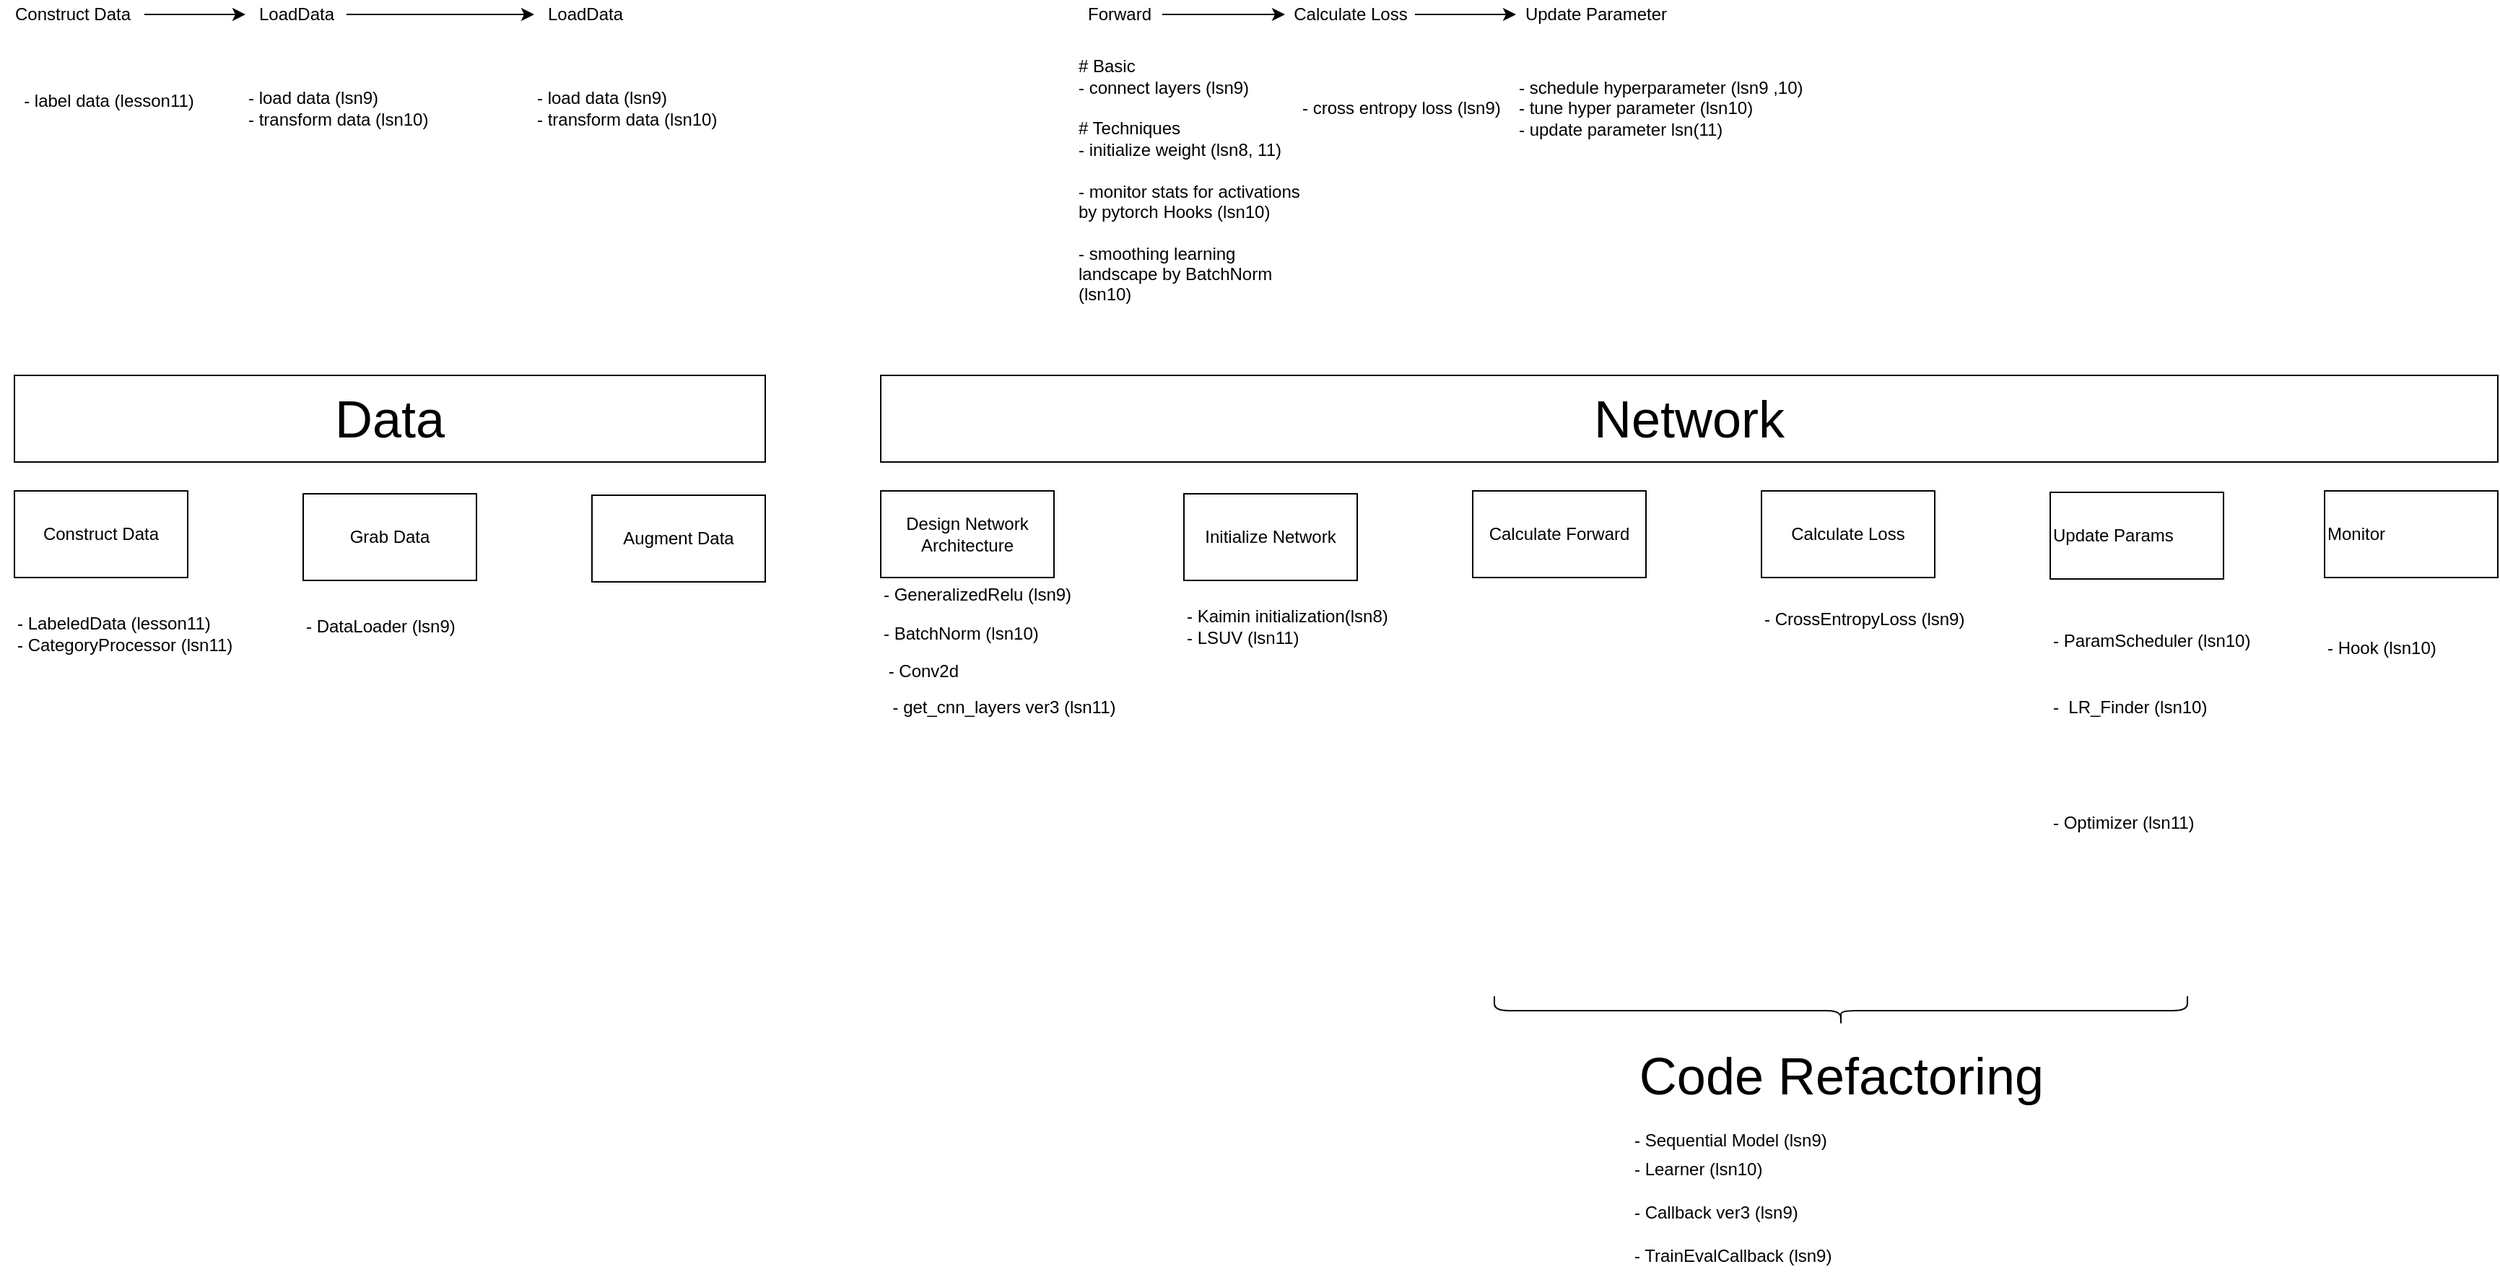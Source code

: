 <mxfile version="12.3.2" type="device" pages="1"><diagram id="PGWQT_24EH40yyPWF3nf" name="Page-1"><mxGraphModel dx="1558" dy="824" grid="1" gridSize="10" guides="1" tooltips="1" connect="1" arrows="1" fold="1" page="1" pageScale="1" pageWidth="850" pageHeight="1100" math="0" shadow="0"><root><mxCell id="0"/><mxCell id="1" parent="0"/><mxCell id="YHgsvBRLgYR0YOcs6Tyl-1" value="- label data (lesson11)" style="text;html=1;align=center;verticalAlign=middle;resizable=0;points=[];;autosize=1;" vertex="1" parent="1"><mxGeometry x="40" y="120" width="130" height="20" as="geometry"/></mxCell><mxCell id="YHgsvBRLgYR0YOcs6Tyl-2" value="" style="edgeStyle=orthogonalEdgeStyle;rounded=0;orthogonalLoop=1;jettySize=auto;html=1;" edge="1" parent="1" source="YHgsvBRLgYR0YOcs6Tyl-3" target="YHgsvBRLgYR0YOcs6Tyl-5"><mxGeometry relative="1" as="geometry"/></mxCell><mxCell id="YHgsvBRLgYR0YOcs6Tyl-3" value="Construct Data" style="text;html=1;align=center;verticalAlign=middle;resizable=0;points=[];;autosize=1;" vertex="1" parent="1"><mxGeometry x="30" y="60" width="100" height="20" as="geometry"/></mxCell><mxCell id="YHgsvBRLgYR0YOcs6Tyl-4" value="" style="edgeStyle=orthogonalEdgeStyle;rounded=0;orthogonalLoop=1;jettySize=auto;html=1;" edge="1" parent="1" source="YHgsvBRLgYR0YOcs6Tyl-5" target="YHgsvBRLgYR0YOcs6Tyl-6"><mxGeometry relative="1" as="geometry"/></mxCell><mxCell id="YHgsvBRLgYR0YOcs6Tyl-5" value="LoadData" style="text;html=1;align=center;verticalAlign=middle;resizable=0;points=[];;autosize=1;" vertex="1" parent="1"><mxGeometry x="200" y="60" width="70" height="20" as="geometry"/></mxCell><mxCell id="YHgsvBRLgYR0YOcs6Tyl-6" value="LoadData" style="text;html=1;align=center;verticalAlign=middle;resizable=0;points=[];;autosize=1;" vertex="1" parent="1"><mxGeometry x="400" y="60" width="70" height="20" as="geometry"/></mxCell><mxCell id="YHgsvBRLgYR0YOcs6Tyl-7" value="" style="edgeStyle=orthogonalEdgeStyle;rounded=0;orthogonalLoop=1;jettySize=auto;html=1;" edge="1" parent="1" source="YHgsvBRLgYR0YOcs6Tyl-8" target="YHgsvBRLgYR0YOcs6Tyl-10"><mxGeometry relative="1" as="geometry"/></mxCell><mxCell id="YHgsvBRLgYR0YOcs6Tyl-8" value="Forward" style="text;html=1;align=center;verticalAlign=middle;resizable=0;points=[];;autosize=1;" vertex="1" parent="1"><mxGeometry x="775" y="60" width="60" height="20" as="geometry"/></mxCell><mxCell id="YHgsvBRLgYR0YOcs6Tyl-9" value="" style="edgeStyle=orthogonalEdgeStyle;rounded=0;orthogonalLoop=1;jettySize=auto;html=1;" edge="1" parent="1" source="YHgsvBRLgYR0YOcs6Tyl-10" target="YHgsvBRLgYR0YOcs6Tyl-11"><mxGeometry relative="1" as="geometry"/></mxCell><mxCell id="YHgsvBRLgYR0YOcs6Tyl-10" value="Calculate Loss" style="text;html=1;align=center;verticalAlign=middle;resizable=0;points=[];;autosize=1;" vertex="1" parent="1"><mxGeometry x="920" y="60" width="90" height="20" as="geometry"/></mxCell><mxCell id="YHgsvBRLgYR0YOcs6Tyl-11" value="Update Parameter" style="text;html=1;align=center;verticalAlign=middle;resizable=0;points=[];;autosize=1;" vertex="1" parent="1"><mxGeometry x="1080" y="60" width="110" height="20" as="geometry"/></mxCell><mxCell id="YHgsvBRLgYR0YOcs6Tyl-12" value="- load data (lsn9)&lt;br&gt;- transform data (lsn10)" style="text;html=1;align=left;verticalAlign=middle;resizable=0;points=[];;autosize=1;" vertex="1" parent="1"><mxGeometry x="200" y="120" width="140" height="30" as="geometry"/></mxCell><mxCell id="YHgsvBRLgYR0YOcs6Tyl-13" value="# Basic&lt;br&gt;- connect layers (lsn9)&lt;br&gt;&lt;br&gt;# Techniques&lt;br&gt;- initialize weight (lsn8, 11)&lt;br&gt;&lt;br&gt;- monitor stats for activations &lt;br&gt;by pytorch Hooks (lsn10)&lt;br&gt;&lt;br&gt;- smoothing learning&lt;br&gt;landscape by BatchNorm&amp;nbsp;&lt;br&gt;(lsn10)" style="text;html=1;align=left;verticalAlign=middle;resizable=0;points=[];;autosize=1;" vertex="1" parent="1"><mxGeometry x="775" y="100" width="170" height="170" as="geometry"/></mxCell><mxCell id="YHgsvBRLgYR0YOcs6Tyl-14" value="- cross entropy loss (lsn9)" style="text;html=1;align=left;verticalAlign=middle;resizable=0;points=[];;autosize=1;" vertex="1" parent="1"><mxGeometry x="930" y="125" width="150" height="20" as="geometry"/></mxCell><mxCell id="YHgsvBRLgYR0YOcs6Tyl-15" value="- schedule hyperparameter (lsn9 ,10)&lt;br&gt;- tune hyper parameter (lsn10)&lt;br&gt;- update parameter lsn(11)" style="text;html=1;align=left;verticalAlign=middle;resizable=0;points=[];;autosize=1;" vertex="1" parent="1"><mxGeometry x="1080" y="110" width="210" height="50" as="geometry"/></mxCell><mxCell id="YHgsvBRLgYR0YOcs6Tyl-16" value="" style="shape=curlyBracket;whiteSpace=wrap;html=1;rounded=1;align=left;rotation=-90;" vertex="1" parent="1"><mxGeometry x="1295" y="520" width="20" height="480" as="geometry"/></mxCell><mxCell id="YHgsvBRLgYR0YOcs6Tyl-17" value="- Learner (lsn10)" style="text;html=1;align=left;verticalAlign=middle;resizable=0;points=[];;autosize=1;" vertex="1" parent="1"><mxGeometry x="1160" y="860" width="100" height="20" as="geometry"/></mxCell><mxCell id="YHgsvBRLgYR0YOcs6Tyl-18" value="- load data (lsn9)&lt;br&gt;- transform data (lsn10)" style="text;html=1;align=left;verticalAlign=middle;resizable=0;points=[];;autosize=1;" vertex="1" parent="1"><mxGeometry x="400" y="120" width="140" height="30" as="geometry"/></mxCell><mxCell id="YHgsvBRLgYR0YOcs6Tyl-19" value="Construct Data" style="rounded=0;whiteSpace=wrap;html=1;align=center;" vertex="1" parent="1"><mxGeometry x="40" y="400" width="120" height="60" as="geometry"/></mxCell><mxCell id="YHgsvBRLgYR0YOcs6Tyl-20" value="Calculate Forward" style="rounded=0;whiteSpace=wrap;html=1;align=center;" vertex="1" parent="1"><mxGeometry x="1050" y="400" width="120" height="60" as="geometry"/></mxCell><mxCell id="YHgsvBRLgYR0YOcs6Tyl-21" value="Calculate Loss" style="rounded=0;whiteSpace=wrap;html=1;align=center;" vertex="1" parent="1"><mxGeometry x="1250" y="400" width="120" height="60" as="geometry"/></mxCell><mxCell id="YHgsvBRLgYR0YOcs6Tyl-22" value="Update Params" style="rounded=0;whiteSpace=wrap;html=1;align=left;" vertex="1" parent="1"><mxGeometry x="1450" y="401" width="120" height="60" as="geometry"/></mxCell><mxCell id="YHgsvBRLgYR0YOcs6Tyl-23" value="- LabeledData (lesson11)&lt;br&gt;- CategoryProcessor (lsn11)" style="text;html=1;align=left;verticalAlign=middle;resizable=0;points=[];;autosize=1;" vertex="1" parent="1"><mxGeometry x="40" y="484" width="160" height="30" as="geometry"/></mxCell><mxCell id="YHgsvBRLgYR0YOcs6Tyl-24" value="- DataLoader (lsn9)" style="text;html=1;align=left;verticalAlign=middle;resizable=0;points=[];;autosize=1;" vertex="1" parent="1"><mxGeometry x="240" y="484" width="120" height="20" as="geometry"/></mxCell><mxCell id="YHgsvBRLgYR0YOcs6Tyl-25" value="Data" style="rounded=0;whiteSpace=wrap;html=1;align=center;fontSize=36;" vertex="1" parent="1"><mxGeometry x="40" y="320" width="520" height="60" as="geometry"/></mxCell><mxCell id="YHgsvBRLgYR0YOcs6Tyl-26" value="Network" style="rounded=0;whiteSpace=wrap;html=1;align=center;fontSize=36;" vertex="1" parent="1"><mxGeometry x="640" y="320" width="1120" height="60" as="geometry"/></mxCell><mxCell id="YHgsvBRLgYR0YOcs6Tyl-27" value="Grab Data" style="rounded=0;whiteSpace=wrap;html=1;align=center;" vertex="1" parent="1"><mxGeometry x="240" y="402" width="120" height="60" as="geometry"/></mxCell><mxCell id="YHgsvBRLgYR0YOcs6Tyl-28" value="Design Network Architecture" style="rounded=0;whiteSpace=wrap;html=1;align=center;" vertex="1" parent="1"><mxGeometry x="640" y="400" width="120" height="60" as="geometry"/></mxCell><mxCell id="YHgsvBRLgYR0YOcs6Tyl-29" value="Initialize Network" style="rounded=0;whiteSpace=wrap;html=1;align=center;" vertex="1" parent="1"><mxGeometry x="850" y="402" width="120" height="60" as="geometry"/></mxCell><mxCell id="YHgsvBRLgYR0YOcs6Tyl-30" value="- Kaimin initialization(lsn8)&lt;br&gt;- LSUV (lsn11)" style="text;html=1;align=left;verticalAlign=middle;resizable=0;points=[];;autosize=1;" vertex="1" parent="1"><mxGeometry x="850" y="479" width="150" height="30" as="geometry"/></mxCell><mxCell id="YHgsvBRLgYR0YOcs6Tyl-31" value="- BatchNorm (lsn10)" style="text;html=1;align=left;verticalAlign=middle;resizable=0;points=[];;autosize=1;" vertex="1" parent="1"><mxGeometry x="640" y="489" width="120" height="20" as="geometry"/></mxCell><mxCell id="YHgsvBRLgYR0YOcs6Tyl-32" value="&lt;br&gt;" style="text;html=1;align=left;verticalAlign=middle;resizable=0;points=[];;autosize=1;" vertex="1" parent="1"><mxGeometry x="1050" y="483" width="20" height="20" as="geometry"/></mxCell><mxCell id="YHgsvBRLgYR0YOcs6Tyl-33" value="- ParamScheduler (lsn10)&lt;br&gt;" style="text;html=1;align=left;verticalAlign=middle;resizable=0;points=[];;autosize=1;" vertex="1" parent="1"><mxGeometry x="1450" y="494" width="150" height="20" as="geometry"/></mxCell><mxCell id="YHgsvBRLgYR0YOcs6Tyl-34" value="- CrossEntropyLoss (lsn9)" style="text;html=1;align=left;verticalAlign=middle;resizable=0;points=[];;autosize=1;" vertex="1" parent="1"><mxGeometry x="1250" y="479" width="150" height="20" as="geometry"/></mxCell><mxCell id="YHgsvBRLgYR0YOcs6Tyl-35" value="Augment Data" style="rounded=0;whiteSpace=wrap;html=1;align=center;" vertex="1" parent="1"><mxGeometry x="440" y="403" width="120" height="60" as="geometry"/></mxCell><mxCell id="YHgsvBRLgYR0YOcs6Tyl-36" value="- Sequential Model (lsn9)&lt;br&gt;" style="text;html=1;align=left;verticalAlign=middle;resizable=0;points=[];;autosize=1;" vertex="1" parent="1"><mxGeometry x="1160" y="840" width="150" height="20" as="geometry"/></mxCell><mxCell id="YHgsvBRLgYR0YOcs6Tyl-37" value="Code Refactoring" style="text;html=1;align=center;verticalAlign=middle;resizable=0;points=[];;autosize=1;fontSize=36;" vertex="1" parent="1"><mxGeometry x="1155" y="780" width="300" height="50" as="geometry"/></mxCell><mxCell id="YHgsvBRLgYR0YOcs6Tyl-38" value="- Callback ver3 (lsn9)" style="text;html=1;align=left;verticalAlign=middle;resizable=0;points=[];;autosize=1;" vertex="1" parent="1"><mxGeometry x="1160" y="890" width="130" height="20" as="geometry"/></mxCell><mxCell id="YHgsvBRLgYR0YOcs6Tyl-39" value="&lt;span style=&quot;color: rgba(0 , 0 , 0 , 0) ; font-family: monospace ; font-size: 0px&quot;&gt;%3CmxGraphModel%3E%3Croot%3E%3CmxCell%20id%3D%220%22%2F%3E%3CmxCell%20id%3D%221%22%20parent%3D%220%22%2F%3E%3CmxCell%20id%3D%222%22%20value%3D%22-%20Sequential%20Model%20(lsn9)%26lt%3Bbr%26gt%3B%22%20style%3D%22text%3Bhtml%3D1%3Balign%3Dleft%3BverticalAlign%3Dmiddle%3Bresizable%3D0%3Bpoints%3D%5B%5D%3B%3Bautosize%3D1%3B%22%20vertex%3D%221%22%20parent%3D%221%22%3E%3CmxGeometry%20x%3D%22845%22%20y%3D%22494%22%20width%3D%22150%22%20height%3D%2220%22%20as%3D%22geometry%22%2F%3E%3C%2FmxCell%3E%3C%2Froot%3E%3C%2FmxGraphModel%3E&lt;/span&gt;" style="text;html=1;align=left;verticalAlign=middle;resizable=0;points=[];;autosize=1;" vertex="1" parent="1"><mxGeometry x="1160" y="920" width="20" height="20" as="geometry"/></mxCell><mxCell id="YHgsvBRLgYR0YOcs6Tyl-40" value="- TrainEvalCallback (lsn9)" style="text;html=1;align=left;verticalAlign=middle;resizable=0;points=[];;autosize=1;" vertex="1" parent="1"><mxGeometry x="1160" y="920" width="150" height="20" as="geometry"/></mxCell><mxCell id="YHgsvBRLgYR0YOcs6Tyl-41" value="-&amp;nbsp; LR_Finder (lsn10)" style="text;html=1;align=left;verticalAlign=middle;resizable=0;points=[];;autosize=1;" vertex="1" parent="1"><mxGeometry x="1450" y="540" width="120" height="20" as="geometry"/></mxCell><mxCell id="YHgsvBRLgYR0YOcs6Tyl-42" value="- Optimizer (lsn11)" style="text;html=1;align=left;verticalAlign=middle;resizable=0;points=[];;autosize=1;" vertex="1" parent="1"><mxGeometry x="1450" y="620" width="110" height="20" as="geometry"/></mxCell><mxCell id="YHgsvBRLgYR0YOcs6Tyl-45" value="- get_cnn_layers ver3 (lsn11)" style="text;html=1;align=center;verticalAlign=middle;resizable=0;points=[];;autosize=1;" vertex="1" parent="1"><mxGeometry x="640" y="540" width="170" height="20" as="geometry"/></mxCell><mxCell id="YHgsvBRLgYR0YOcs6Tyl-46" value="- Hook (lsn10)" style="text;html=1;align=left;verticalAlign=middle;resizable=0;points=[];;autosize=1;" vertex="1" parent="1"><mxGeometry x="1640" y="499" width="90" height="20" as="geometry"/></mxCell><mxCell id="YHgsvBRLgYR0YOcs6Tyl-47" value="Monitor&amp;nbsp;" style="rounded=0;whiteSpace=wrap;html=1;align=left;" vertex="1" parent="1"><mxGeometry x="1640" y="400" width="120" height="60" as="geometry"/></mxCell><mxCell id="YHgsvBRLgYR0YOcs6Tyl-49" value="&amp;nbsp;- Conv2d" style="text;html=1;align=left;verticalAlign=middle;resizable=0;points=[];;autosize=1;" vertex="1" parent="1"><mxGeometry x="640" y="515" width="70" height="20" as="geometry"/></mxCell><mxCell id="YHgsvBRLgYR0YOcs6Tyl-50" value="- GeneralizedRelu (lsn9)" style="text;html=1;align=left;verticalAlign=middle;resizable=0;points=[];;autosize=1;" vertex="1" parent="1"><mxGeometry x="640" y="462" width="150" height="20" as="geometry"/></mxCell></root></mxGraphModel></diagram></mxfile>